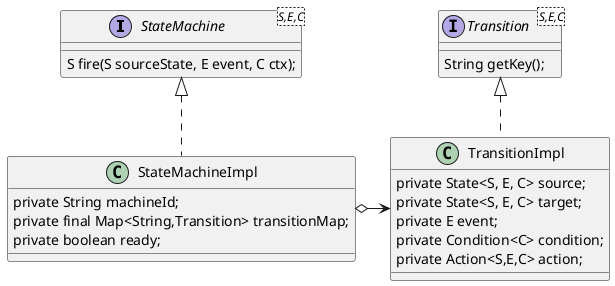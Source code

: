 @startuml
interface StateMachine<S,E,C> {
    S fire(S sourceState, E event, C ctx);
}

class StateMachineImpl implements StateMachine {
    private String machineId;
    private final Map<String,Transition> transitionMap;
    private boolean ready;
}

interface Transition<S,E,C> {
  String getKey();
}

class TransitionImpl implements Transition {
    private State<S, E, C> source;
    private State<S, E, C> target;
    private E event;
    private Condition<C> condition;
    private Action<S,E,C> action;
}
StateMachineImpl o-> TransitionImpl


@enduml